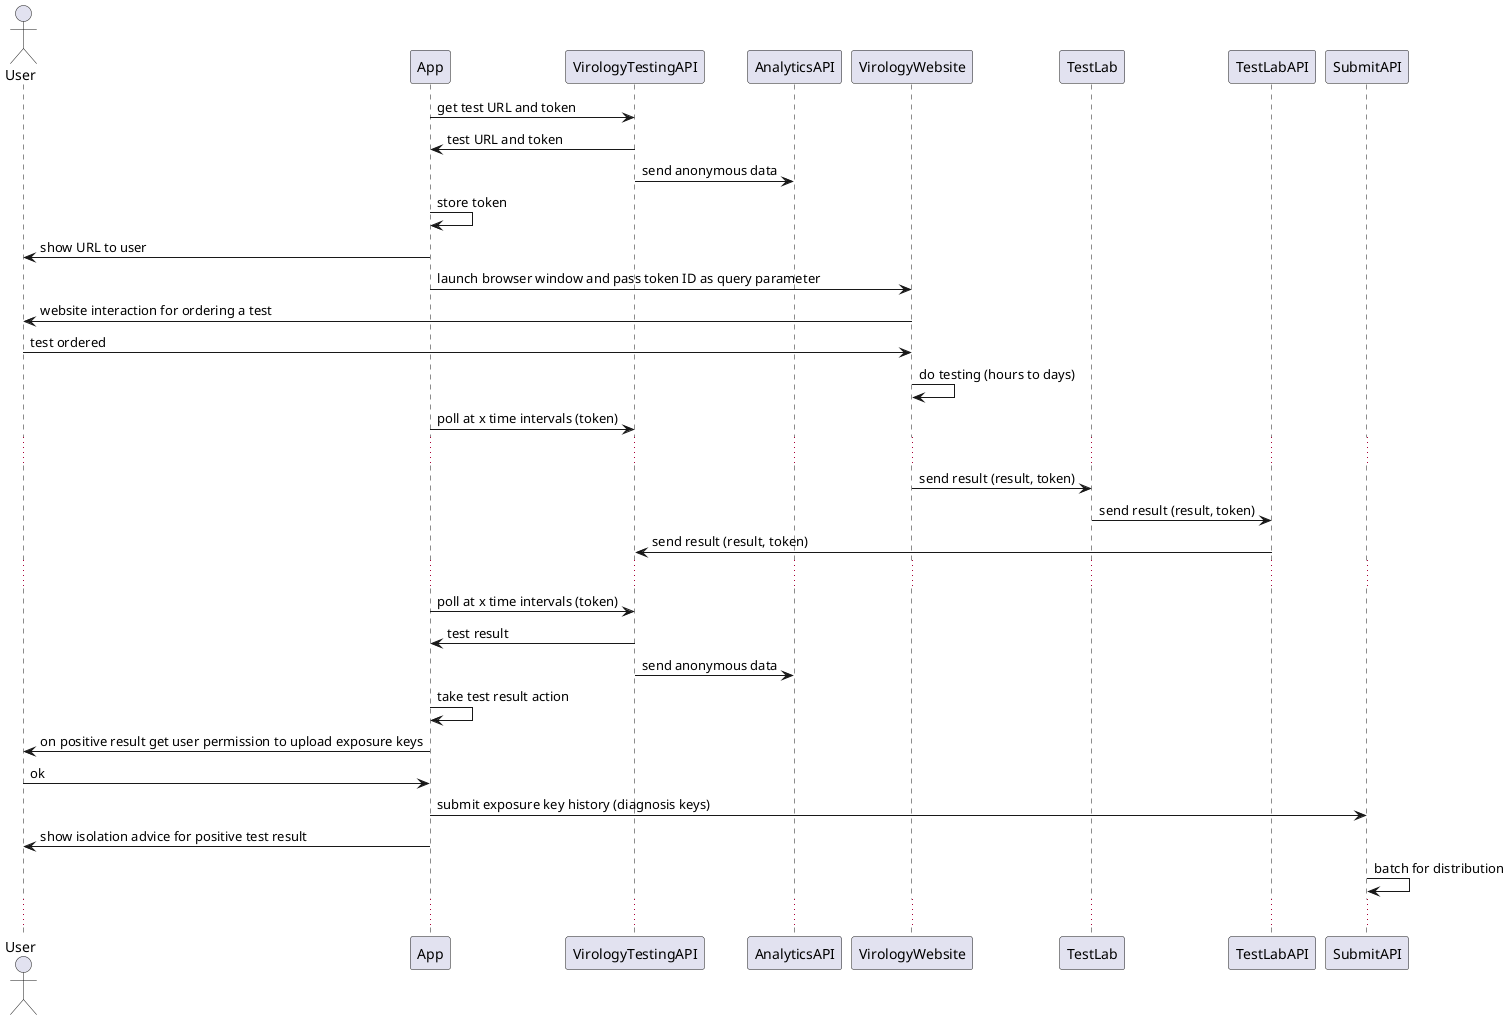 @startuml system-flow_virology-testing

Actor User

App -> VirologyTestingAPI: get test URL and token
App <- VirologyTestingAPI: test URL and token
VirologyTestingAPI -> AnalyticsAPI: send anonymous data
App -> App: store token


App -> User: show URL to user
App -> VirologyWebsite: launch browser window and pass token ID as query parameter
User <- VirologyWebsite: website interaction for ordering a test
User -> VirologyWebsite: test ordered 
VirologyWebsite -> VirologyWebsite: do testing (hours to days)
App -> VirologyTestingAPI: poll at x time intervals (token)
...
VirologyWebsite -> TestLab: send result (result, token)
TestLab -> TestLabAPI: send result (result, token)

TestLabAPI->VirologyTestingAPI: send result (result, token)
...
App -> VirologyTestingAPI: poll at x time intervals (token)
App <- VirologyTestingAPI: test result 
VirologyTestingAPI -> AnalyticsAPI: send anonymous data

App->App: take test result action
App->User: on positive result get user permission to upload exposure keys
User->App: ok

App->SubmitAPI: submit exposure key history (diagnosis keys)
User<-App: show isolation advice for positive test result
SubmitAPI -> SubmitAPI: batch for distribution
...



@enduml